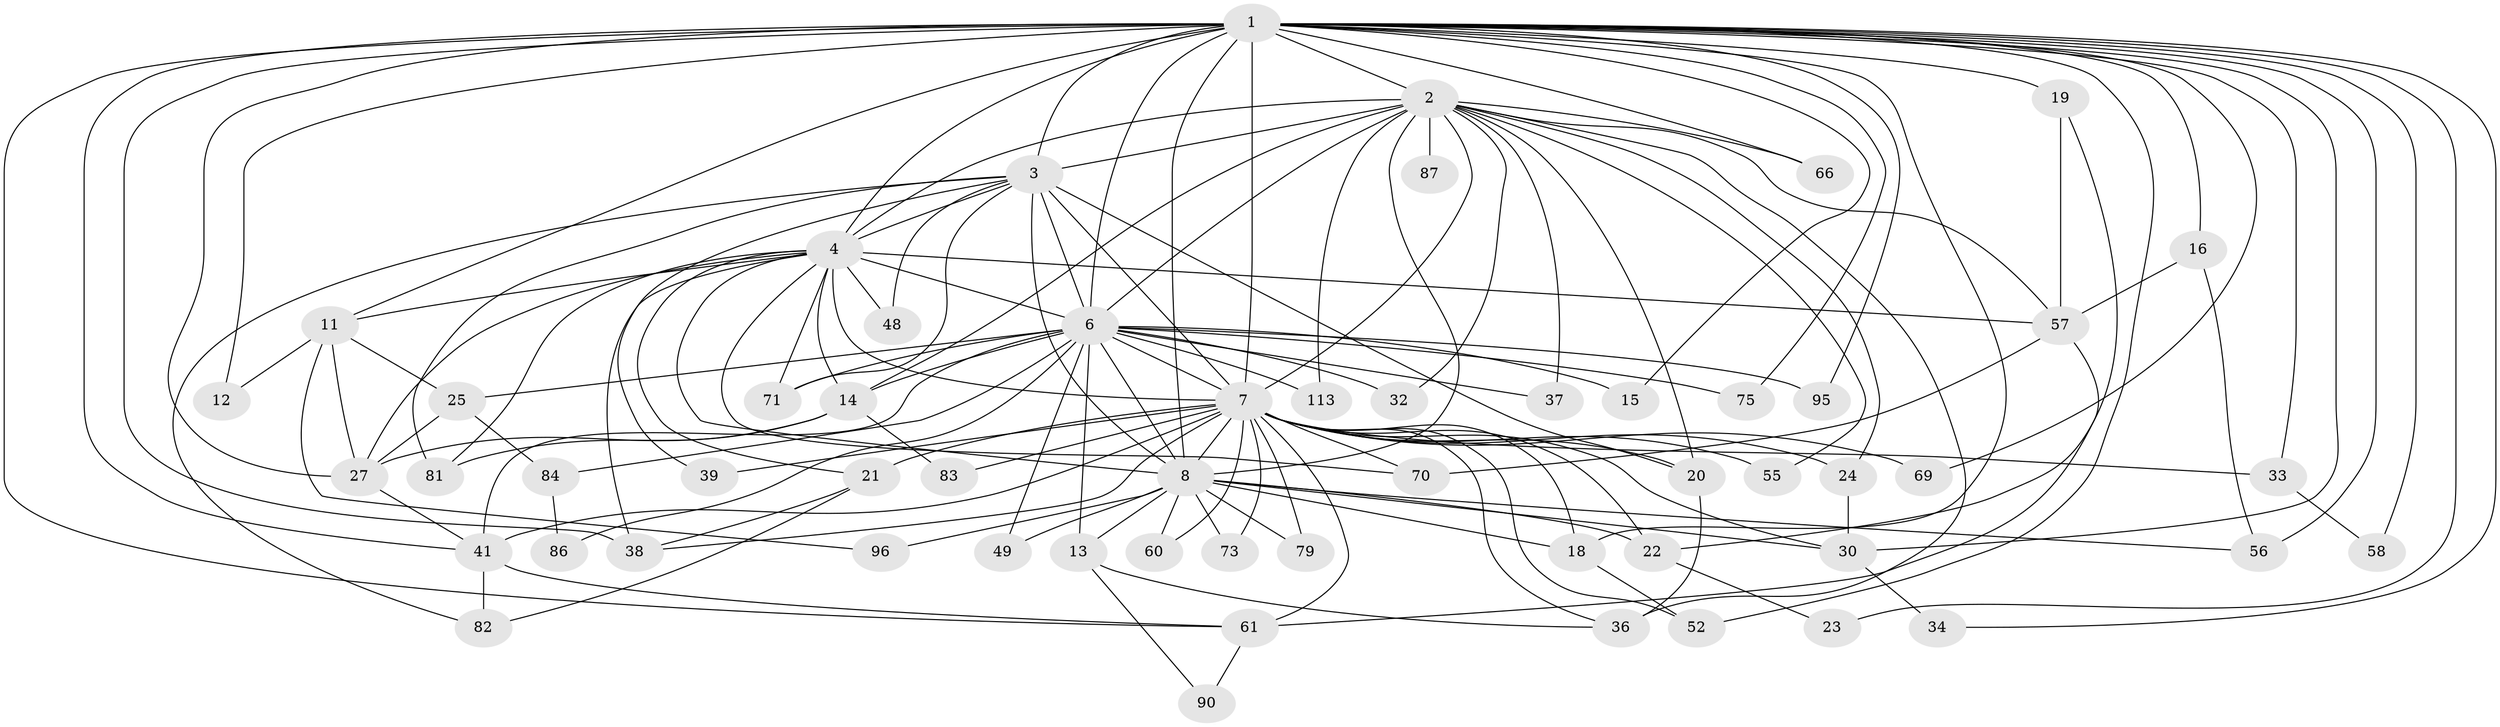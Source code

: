 // original degree distribution, {24: 0.008771929824561403, 13: 0.008771929824561403, 17: 0.008771929824561403, 26: 0.008771929824561403, 27: 0.017543859649122806, 30: 0.008771929824561403, 12: 0.008771929824561403, 19: 0.017543859649122806, 6: 0.017543859649122806, 2: 0.5350877192982456, 4: 0.14912280701754385, 5: 0.06140350877192982, 3: 0.14035087719298245, 7: 0.008771929824561403}
// Generated by graph-tools (version 1.1) at 2025/13/03/09/25 04:13:43]
// undirected, 57 vertices, 143 edges
graph export_dot {
graph [start="1"]
  node [color=gray90,style=filled];
  1 [super="+5"];
  2 [super="+9"];
  3 [super="+53+74+17"];
  4 [super="+54+64+46"];
  6 [super="+67+47+76"];
  7 [super="+10+50+28"];
  8;
  11;
  12;
  13;
  14 [super="+31+44"];
  15;
  16;
  18 [super="+26"];
  19;
  20 [super="+99"];
  21 [super="+108"];
  22;
  23;
  24;
  25;
  27 [super="+106"];
  30 [super="+51+88"];
  32;
  33;
  34;
  36 [super="+59"];
  37;
  38 [super="+43+62"];
  39;
  41 [super="+45+100+104"];
  48;
  49;
  52 [super="+98"];
  55;
  56 [super="+114+93"];
  57 [super="+65"];
  58;
  60;
  61 [super="+63"];
  66;
  69;
  70;
  71 [super="+91"];
  73;
  75;
  79;
  81 [super="+94"];
  82 [super="+89"];
  83;
  84;
  86;
  87;
  90;
  95;
  96;
  113;
  1 -- 2 [weight=4];
  1 -- 3 [weight=3];
  1 -- 4 [weight=3];
  1 -- 6 [weight=3];
  1 -- 7 [weight=8];
  1 -- 8 [weight=2];
  1 -- 12;
  1 -- 15;
  1 -- 16 [weight=2];
  1 -- 18;
  1 -- 19 [weight=2];
  1 -- 38;
  1 -- 58;
  1 -- 75;
  1 -- 95;
  1 -- 41 [weight=2];
  1 -- 52;
  1 -- 66;
  1 -- 69;
  1 -- 11;
  1 -- 23;
  1 -- 27;
  1 -- 30;
  1 -- 33;
  1 -- 34;
  1 -- 56 [weight=2];
  1 -- 61 [weight=2];
  2 -- 3 [weight=2];
  2 -- 4 [weight=2];
  2 -- 6 [weight=2];
  2 -- 7 [weight=5];
  2 -- 8 [weight=2];
  2 -- 66;
  2 -- 14;
  2 -- 32;
  2 -- 37;
  2 -- 113;
  2 -- 55;
  2 -- 87;
  2 -- 24;
  2 -- 57;
  2 -- 20;
  2 -- 36 [weight=2];
  3 -- 4 [weight=2];
  3 -- 6 [weight=3];
  3 -- 7 [weight=2];
  3 -- 8;
  3 -- 20 [weight=2];
  3 -- 39;
  3 -- 48;
  3 -- 71;
  3 -- 81;
  3 -- 82;
  4 -- 6 [weight=5];
  4 -- 7 [weight=2];
  4 -- 8;
  4 -- 11;
  4 -- 14;
  4 -- 21 [weight=2];
  4 -- 48;
  4 -- 70;
  4 -- 27;
  4 -- 57;
  4 -- 71;
  4 -- 38 [weight=2];
  4 -- 81;
  6 -- 7 [weight=2];
  6 -- 8;
  6 -- 13;
  6 -- 14;
  6 -- 15;
  6 -- 25;
  6 -- 32;
  6 -- 37;
  6 -- 41;
  6 -- 49;
  6 -- 71;
  6 -- 75;
  6 -- 84;
  6 -- 86;
  6 -- 95;
  6 -- 113;
  7 -- 8 [weight=2];
  7 -- 69;
  7 -- 70;
  7 -- 73;
  7 -- 79;
  7 -- 83;
  7 -- 20;
  7 -- 21;
  7 -- 24 [weight=2];
  7 -- 36;
  7 -- 38;
  7 -- 39;
  7 -- 41 [weight=2];
  7 -- 52;
  7 -- 55;
  7 -- 60;
  7 -- 61 [weight=3];
  7 -- 18;
  7 -- 33;
  7 -- 22;
  7 -- 30;
  8 -- 13;
  8 -- 18;
  8 -- 22;
  8 -- 30;
  8 -- 49;
  8 -- 56;
  8 -- 60;
  8 -- 73;
  8 -- 79;
  8 -- 96;
  11 -- 12;
  11 -- 25;
  11 -- 96;
  11 -- 27;
  13 -- 90;
  13 -- 36;
  14 -- 81;
  14 -- 83;
  14 -- 27;
  16 -- 57;
  16 -- 56;
  18 -- 52;
  19 -- 22;
  19 -- 57;
  20 -- 36;
  21 -- 38;
  21 -- 82;
  22 -- 23;
  24 -- 30;
  25 -- 27;
  25 -- 84;
  27 -- 41;
  30 -- 34;
  33 -- 58;
  41 -- 82;
  41 -- 61;
  57 -- 61;
  57 -- 70;
  61 -- 90;
  84 -- 86;
}
